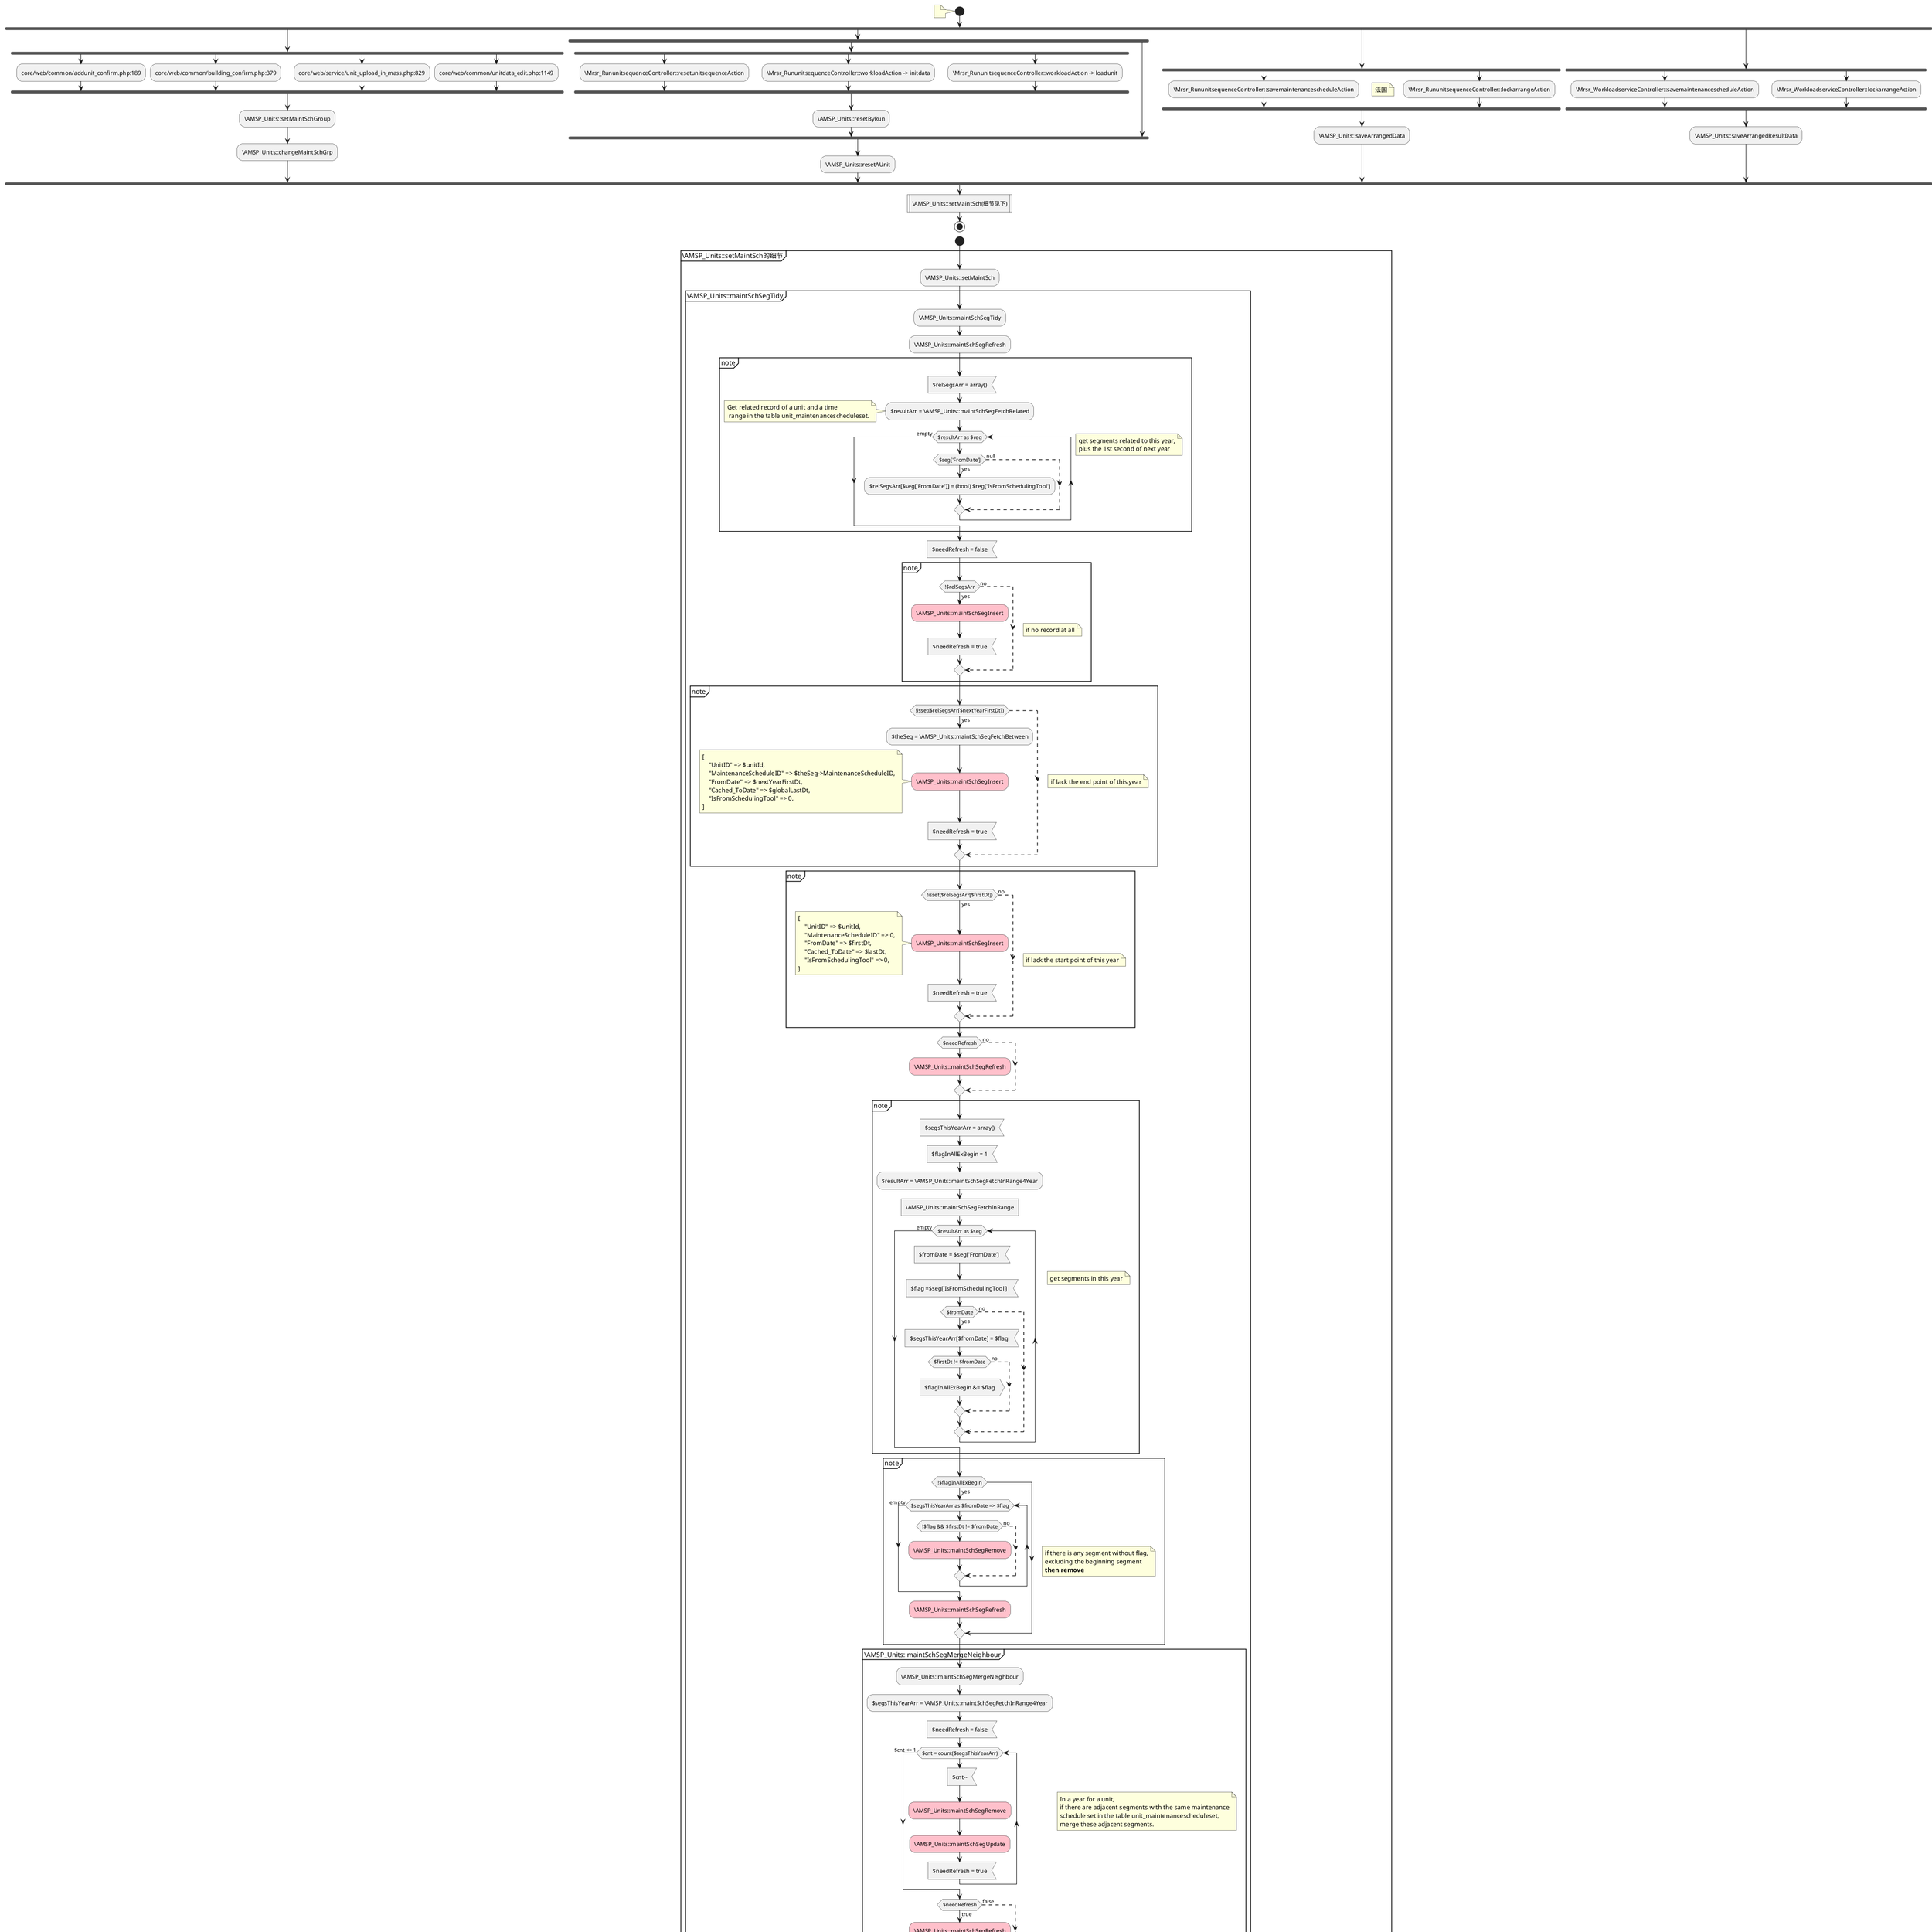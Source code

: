 @setenv PLANTUML_LIMIT_SIZE 8192
@startuml

''''unit_maintenancescheduleset包含的字段

'UnitID
'MaintenanceScheduleID
'FromDate
'Cached_ToDate
'IsLocked
'HighlightCode
'Comment
'IsFromSchedulingTool Is this row is from the France style scheduling tool.

start

note

end note

fork
    fork
        :core/web/common/addunit_confirm.php:189;
    fork again
        :core/web/common/building_confirm.php:379;
    fork again
        :core/web/service/unit_upload_in_mass.php:829;
    fork again
        :core/web/common/unitdata_edit.php:1149;
    end fork
    :\AMSP_Units::setMaintSchGroup;
    :\AMSP_Units::changeMaintSchGrp;
fork again
    fork
        fork
            :\Mrsr_RununitsequenceController::resetunitsequenceAction;
        fork again
            :\Mrsr_RununitsequenceController::workloadAction -> initdata;
        fork again
            :\Mrsr_RununitsequenceController::workloadAction -> loadunit;
        end fork
        :\AMSP_Units::resetByRun;
    fork again
    end fork
    :\AMSP_Units::resetAUnit;
fork again
    fork
    :\Mrsr_RununitsequenceController::savemaintenancescheduleAction;
    fork again
    :\Mrsr_RununitsequenceController::lockarrangeAction;
    floating note
        法国
    end note
    end fork
    :\AMSP_Units::saveArrangedData;
fork again
    fork
        :\Mrsr_WorkloadserviceController::savemaintenancescheduleAction;
    fork again
        :\Mrsr_WorkloadserviceController::lockarrangeAction;
    end fork
    :\AMSP_Units::saveArrangedResultData;
end fork


:\AMSP_Units::setMaintSch(细节见下)|
stop

start
partition \AMSP_Units::setMaintSch的细节 {
    :\AMSP_Units::setMaintSch;

    partition \AMSP_Units::maintSchSegTidy {
        :\AMSP_Units::maintSchSegTidy;

        :\AMSP_Units::maintSchSegRefresh;

        partition note {
            note right
                get segments related to this year,
                plus the 1st second of next year
            end note

            :$relSegsArr = array()<
            :$resultArr = \AMSP_Units::maintSchSegFetchRelated;
            note
                 Get related record of a unit and a time
                  range in the table unit_maintenancescheduleset.
            end note
            while ($resultArr as $reg)
                if ($seg['FromDate']) then (yes)
                    :$relSegsArr[$seg['FromDate']] = (bool) $reg['IsFromSchedulingTool'];
                else (null)
                    -[dashed]->
                endif
            endwhile (empty)
        }

        :$needRefresh = false<

        partition note {
            note right
                if no record at all
            end note
            if (!$relSegsArr) then (yes)
                #pink:\AMSP_Units::maintSchSegInsert;
                :$needRefresh = true<
            else (no)
                -[dashed]->
            endif
        }


        partition note {
            note right
                if lack the end point of this year
            end note
            if (!isset($relSegsArr[$nextYearFirstDt])) then (yes)
                :$theSeg = \AMSP_Units::maintSchSegFetchBetween;
                #pink:\AMSP_Units::maintSchSegInsert;
                note left
                    [
                        "UnitID" => $unitId,
                        "MaintenanceScheduleID" => $theSeg->MaintenanceScheduleID,
                        "FromDate" => $nextYearFirstDt,
                        "Cached_ToDate" => $globalLastDt,
                        "IsFromSchedulingTool" => 0,
                    ]
                end note
                :$needRefresh = true<
            else
                -[dashed]->
            endif
        }

        partition note {
            note right
                if lack the start point of this year
            end note
            if (!isset($relSegsArr[$firstDt])) then (yes)
                #pink:\AMSP_Units::maintSchSegInsert;
                note left
                    [
                        "UnitID" => $unitId,
                        "MaintenanceScheduleID" => 0,
                        "FromDate" => $firstDt,
                        "Cached_ToDate" => $lastDt,
                        "IsFromSchedulingTool" => 0,
                    ]
                end note
                :$needRefresh = true<
            else (no)
                -[dashed]->
            endif
        }

        if ($needRefresh)
            #pink:\AMSP_Units::maintSchSegRefresh;
        else (no)
            -[dashed]->
        endif

        partition note {
            note right
                get segments in this year
            end note
            :$segsThisYearArr = array()<
            :$flagInAllExBegin = 1<
            :$resultArr = \AMSP_Units::maintSchSegFetchInRange4Year;
            :\AMSP_Units::maintSchSegFetchInRange]
            while ($resultArr as $seg)
                :$fromDate = $seg['FromDate'] <
                :$flag =$seg['IsFromSchedulingTool'] <
                if ($fromDate) then (yes)
                    :$segsThisYearArr[$fromDate] = $flag <
                    if ($firstDt != $fromDate)
                        :$flagInAllExBegin &= $flag>
                    else (no)
                         -[dashed]->
                    endif
                else (no)
                    -[dashed]->
                endif
            endwhile (empty)
        }

        partition note {
            note right
                if there is any segment without flag,
                excluding the beginning segment
                <b>then remove</b>
            end note
            if (!$flagInAllExBegin) then (yes)
                while($segsThisYearArr as $fromDate => $flag)
                    if (!$flag && $firstDt != $fromDate)
                        #pink:\AMSP_Units::maintSchSegRemove;
                    else (no)
                        -[dashed]->
                    endif
                endwhile (empty)
                #pink:\AMSP_Units::maintSchSegRefresh;
            endif
        }


        partition \AMSP_Units::maintSchSegMergeNeighbour {

            note right
                In a year for a unit,
                if there are adjacent segments with the same maintenance
                schedule set in the table unit_maintenancescheduleset,
                merge these adjacent segments.
            end note
            :\AMSP_Units::maintSchSegMergeNeighbour;

            :$segsThisYearArr = \AMSP_Units::maintSchSegFetchInRange4Year;
            :$needRefresh = false<
            while ($cnt = count($segsThisYearArr))
                :$cnt--<
                #pink:\AMSP_Units::maintSchSegRemove;
                #pink:\AMSP_Units::maintSchSegUpdate;
                :$needRefresh = true<
            endwhile ($cnt <= 1)

            if ($needRefresh) then (true)
                #pink:\AMSP_Units::maintSchSegRefresh;
            else (false)
                -[dashed]->
            endif
        }
    }

    'partition \AMSP_Units::maintSchSegFetchInRange4Year {
    '    :\AMSP_Units::maintSchSegFetchInRange4Year;
    '    :\AMSP_Units::maintSchSegFetchInRange;
    '}

    :$segsArr = \AMSP_Units::maintSchSegFetchInRange4Year<
    if (count($segsArr)) then (yes)
    else (no)
        -[dashed]->
        end
    endif

    :$isFirstSegAlreadyThere = true<
    note
        first segment must has flag
    end note
    if (!$segsArr[0]['IsFromSchedulingTool']) then (yes)
        #pink:\AMSP_Units::maintSchSegUpdate;
        :$isFirstSegAlreadyThere = false<
        note
            later, update the new first segment directly
        end note
    else
        -[dashed]->
    endif

    if (ifdef('MAINT_CHECKBOX_MAINT_SCH_GOV') || ifdef('MAINT_CHECKBOX_MAINT_SCH_FRE')) then (yes)
        :$actDate = \AMSP_Units::_getUnitScheduleSetActiveDate<
    else (no)
        :$actDate = \AMSP_Units::getActiveDate4ChMaintSchGrpOfAUnit<
    endif

    -><i>config data</i>;

    if ($actDate) then(yes)
        :$splitData = $actDate<
        note right
            in this year, change group
        end note
    else (no)
        if (!isReset) (yes)
            if ($year == $currentYear) then (yes)
                if (!isFirstSegAlreadyThere) (yes)
                    :$splitData = $firstDayOfYear<
                else (no)
                    :$splitData = $today<
                endif
            else (no)
                :$splitData = $firstDayOfYear<
            endif
        else (no)
            :$splitData = $firstDayOfYear<
            :$first = true<
            :$needRefresh = false<
            while ($segsArr as $seg)
                if ($first) then (yes)
                    :$first = false<
                else (no)
                    #pink:\AMSP_Units::maintSchSegRemove;
                    :$needRefresh = true<
                endif
            endwhile
            if ($needRefresh) then (yes)
                #pink:\AMSP_Units::maintSchSegRefresh;
            endif
        endif
    endif

    partition (\AMSP_Units::maintSchSegSplit) {
        :\AMSP_Units::maintSchSegSplit;
        :$segsArr = \AMSP_Units::maintSchSegFetchInRange4Year<
        :$needRefresh = false<
        :$first = true<
        while ($segsArr as $seg)
            if ($first) then (yes)
                :$first = false<
            else (no)
                if ($seg['FromDate'] > $todayDt) then (yes)
                    #pink:\AMSP_Units::maintSchSegRemove;
                    :$needRefresh = true<
                endif
            endif
        endwhile
        if ($needRefresh) then (yes)
            #pink:\AMSP_Units::maintSchSegRefresh;
        else
            -[dashed]->
        endif
        :$segsArr = $this->maintSchSegFetchInRange4Year($unitId, $year)<
        :$segsCnt = count($segsArr)<

        if (condition 1) then (yes)
            note #white
                condition 1: (!$isGrpCh && $segsCnt >= 1 && !$segsArr[$segsCnt - 1]['MaintenanceScheduleID'])
                not change group, and last segment has maint set 0
            end note
        elseif (condition 2) then (yes)
            note #white
                condition 2: ($segsCnt >= 1 && $segsArr[$segsCnt - 1]['FromDate'] == $fromDt)
                is the spliting point already there
            end note
        else
            #pink:\AMSP_Units::maintSchSegInsert;
            #pink:\AMSP_Units::maintSchSegRefresh;
        endif
    }


    #pink:\AMSP_Units::maintSchSegUpdate;

    :\AMSP_Units::maintSchSegTidy;
    note #red
       <i>repeated, skip detail</i>
    end note

    if (!$isNotResetUnitView) then (yes)
        :\AMSP_Units::setMaintSchToUnitView;
        note
            sync to unit view
        end note
    else
        -[dashed]->
    endif
}

stop

@enduml
